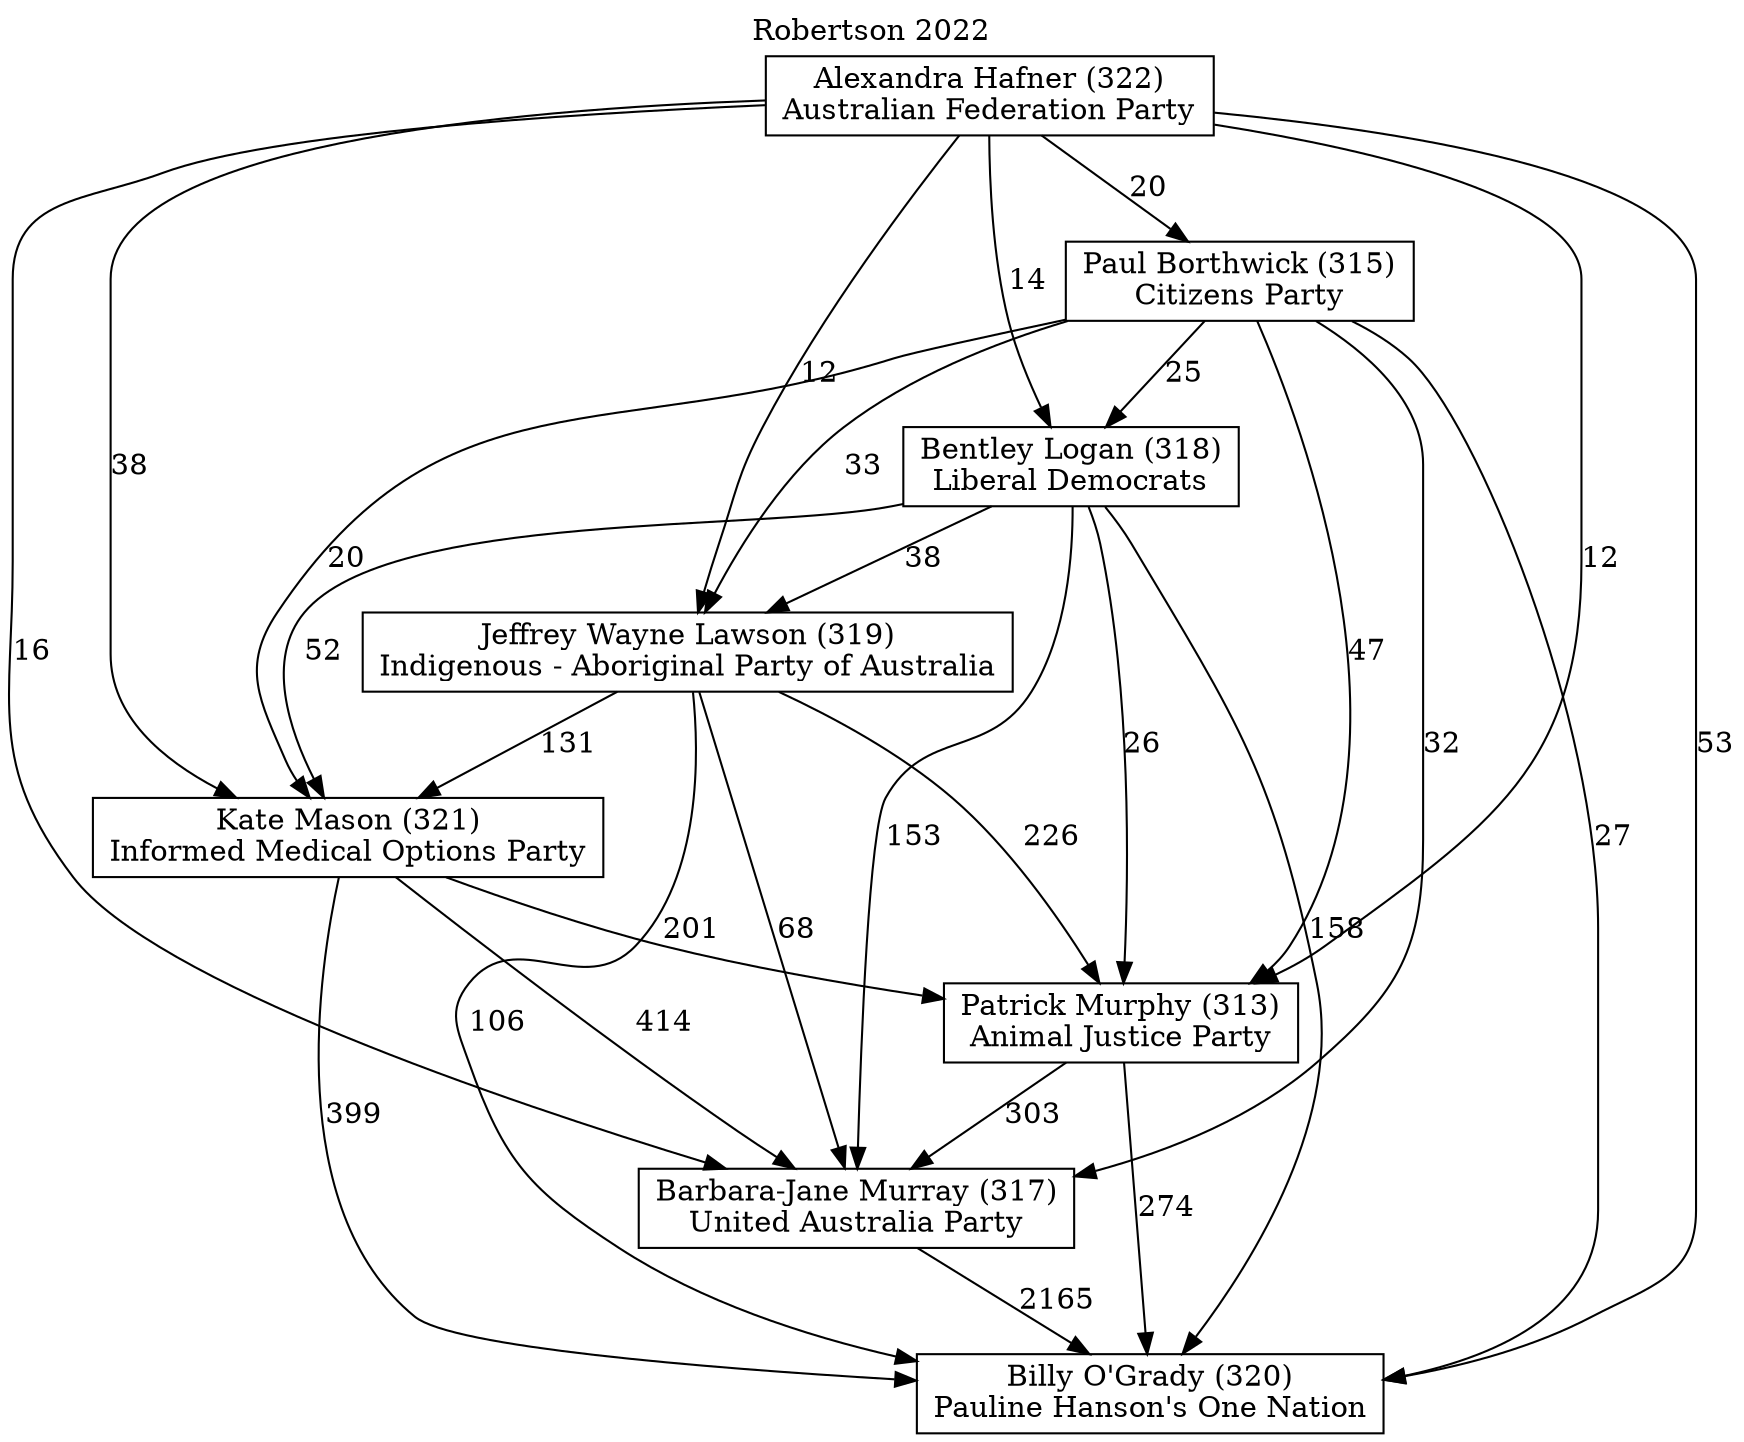 // House preference flow
digraph "Billy O'Grady (320)_Robertson_2022" {
	graph [label="Robertson 2022" labelloc=t mclimit=10]
	node [shape=box]
	"Billy O'Grady (320)" [label="Billy O'Grady (320)
Pauline Hanson's One Nation"]
	"Barbara-Jane Murray (317)" [label="Barbara-Jane Murray (317)
United Australia Party"]
	"Patrick Murphy (313)" [label="Patrick Murphy (313)
Animal Justice Party"]
	"Kate Mason (321)" [label="Kate Mason (321)
Informed Medical Options Party"]
	"Jeffrey Wayne Lawson (319)" [label="Jeffrey Wayne Lawson (319)
Indigenous - Aboriginal Party of Australia"]
	"Bentley Logan (318)" [label="Bentley Logan (318)
Liberal Democrats"]
	"Paul Borthwick (315)" [label="Paul Borthwick (315)
Citizens Party"]
	"Alexandra Hafner (322)" [label="Alexandra Hafner (322)
Australian Federation Party"]
	"Barbara-Jane Murray (317)" -> "Billy O'Grady (320)" [label=2165]
	"Patrick Murphy (313)" -> "Barbara-Jane Murray (317)" [label=303]
	"Kate Mason (321)" -> "Patrick Murphy (313)" [label=201]
	"Jeffrey Wayne Lawson (319)" -> "Kate Mason (321)" [label=131]
	"Bentley Logan (318)" -> "Jeffrey Wayne Lawson (319)" [label=38]
	"Paul Borthwick (315)" -> "Bentley Logan (318)" [label=25]
	"Alexandra Hafner (322)" -> "Paul Borthwick (315)" [label=20]
	"Patrick Murphy (313)" -> "Billy O'Grady (320)" [label=274]
	"Kate Mason (321)" -> "Billy O'Grady (320)" [label=399]
	"Jeffrey Wayne Lawson (319)" -> "Billy O'Grady (320)" [label=106]
	"Bentley Logan (318)" -> "Billy O'Grady (320)" [label=158]
	"Paul Borthwick (315)" -> "Billy O'Grady (320)" [label=27]
	"Alexandra Hafner (322)" -> "Billy O'Grady (320)" [label=53]
	"Alexandra Hafner (322)" -> "Bentley Logan (318)" [label=14]
	"Paul Borthwick (315)" -> "Jeffrey Wayne Lawson (319)" [label=33]
	"Alexandra Hafner (322)" -> "Jeffrey Wayne Lawson (319)" [label=12]
	"Bentley Logan (318)" -> "Kate Mason (321)" [label=52]
	"Paul Borthwick (315)" -> "Kate Mason (321)" [label=20]
	"Alexandra Hafner (322)" -> "Kate Mason (321)" [label=38]
	"Jeffrey Wayne Lawson (319)" -> "Patrick Murphy (313)" [label=226]
	"Bentley Logan (318)" -> "Patrick Murphy (313)" [label=26]
	"Paul Borthwick (315)" -> "Patrick Murphy (313)" [label=47]
	"Alexandra Hafner (322)" -> "Patrick Murphy (313)" [label=12]
	"Kate Mason (321)" -> "Barbara-Jane Murray (317)" [label=414]
	"Jeffrey Wayne Lawson (319)" -> "Barbara-Jane Murray (317)" [label=68]
	"Bentley Logan (318)" -> "Barbara-Jane Murray (317)" [label=153]
	"Paul Borthwick (315)" -> "Barbara-Jane Murray (317)" [label=32]
	"Alexandra Hafner (322)" -> "Barbara-Jane Murray (317)" [label=16]
}
